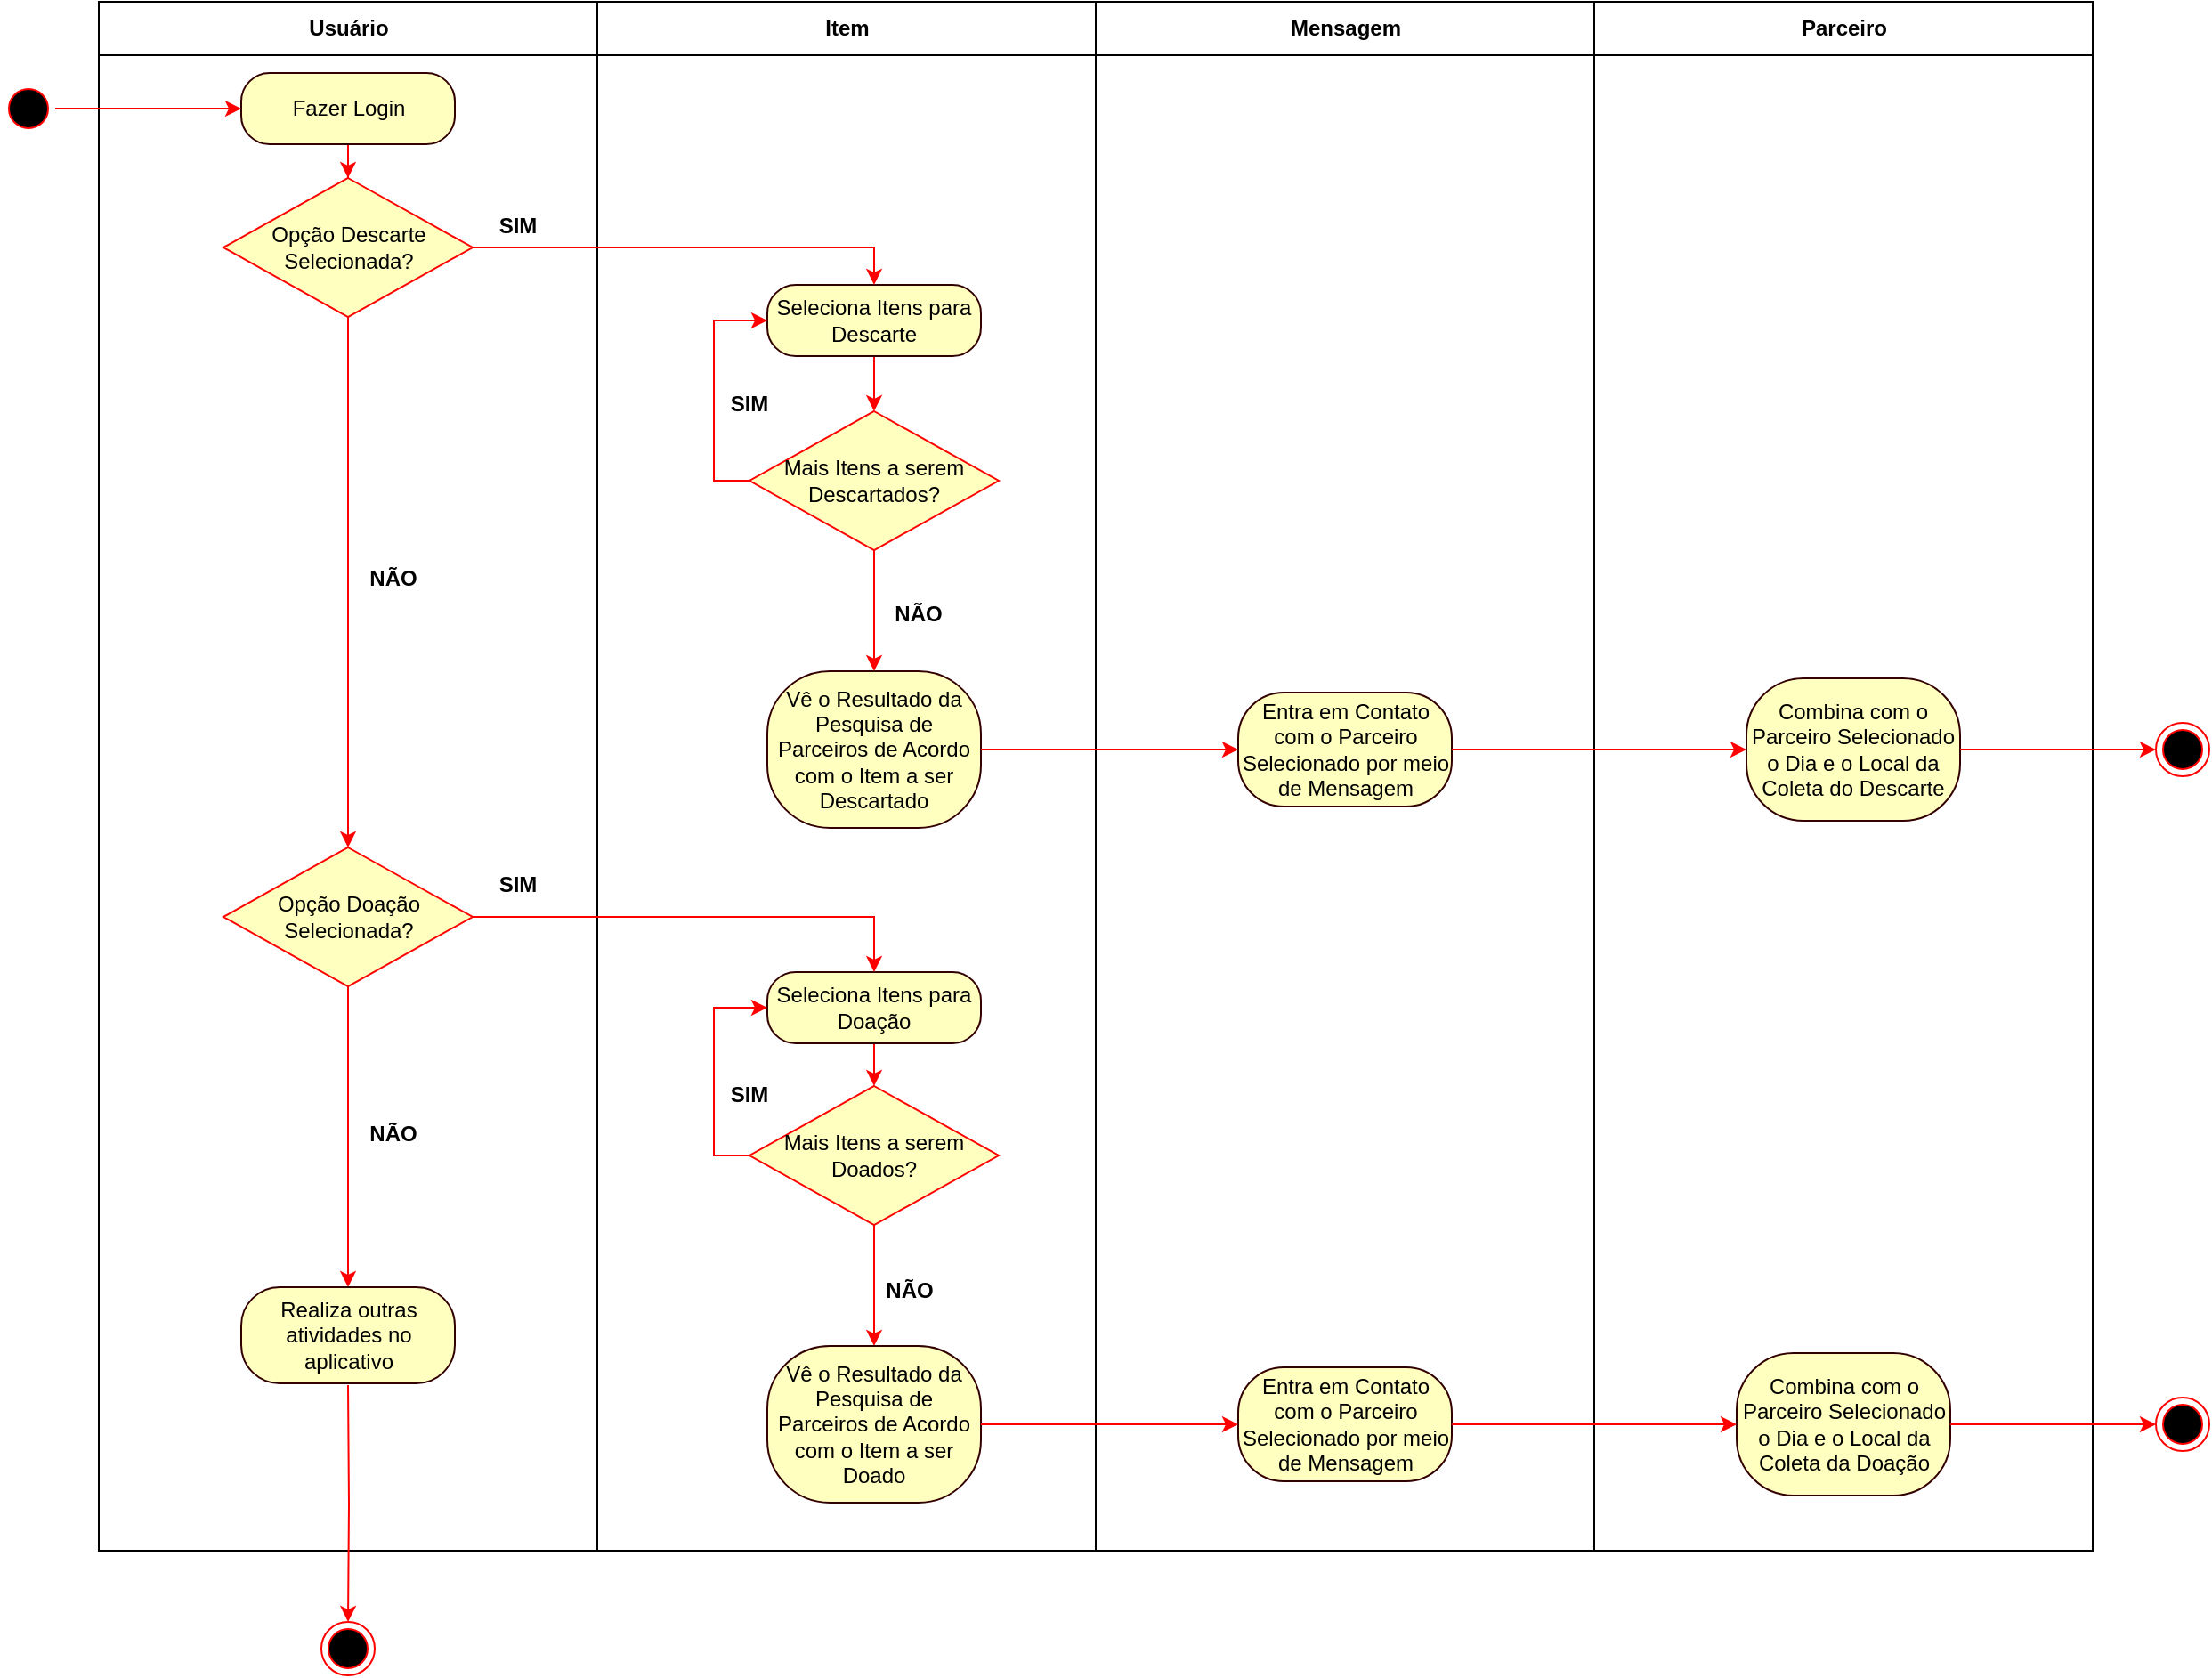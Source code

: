 <mxfile version="14.9.6" type="device"><diagram name="Page-1" id="e7e014a7-5840-1c2e-5031-d8a46d1fe8dd"><mxGraphModel dx="1551" dy="894" grid="1" gridSize="10" guides="1" tooltips="1" connect="1" arrows="1" fold="1" page="1" pageScale="1" pageWidth="1169" pageHeight="826" background="none" math="0" shadow="0"><root><mxCell id="0"/><mxCell id="1" parent="0"/><mxCell id="2" value="Usuário" style="swimlane;whiteSpace=wrap;startSize=30;" parent="1" vertex="1"><mxGeometry x="144.5" y="70" width="280" height="870" as="geometry"/></mxCell><mxCell id="MFmt_6JgQ-bCsHsBNtuS-58" style="edgeStyle=orthogonalEdgeStyle;rounded=0;orthogonalLoop=1;jettySize=auto;html=1;strokeColor=#FF0000;" edge="1" parent="2" source="MFmt_6JgQ-bCsHsBNtuS-50" target="MFmt_6JgQ-bCsHsBNtuS-54"><mxGeometry relative="1" as="geometry"/></mxCell><mxCell id="MFmt_6JgQ-bCsHsBNtuS-50" value="Fazer Login" style="rounded=1;whiteSpace=wrap;html=1;arcSize=40;fontColor=#000000;fillColor=#ffffc0;strokeColor=#330000;" vertex="1" parent="2"><mxGeometry x="80" y="40" width="120" height="40" as="geometry"/></mxCell><mxCell id="MFmt_6JgQ-bCsHsBNtuS-83" style="edgeStyle=orthogonalEdgeStyle;rounded=0;orthogonalLoop=1;jettySize=auto;html=1;entryX=0.5;entryY=0;entryDx=0;entryDy=0;strokeColor=#FF0000;" edge="1" parent="2" source="MFmt_6JgQ-bCsHsBNtuS-54" target="MFmt_6JgQ-bCsHsBNtuS-57"><mxGeometry relative="1" as="geometry"/></mxCell><mxCell id="MFmt_6JgQ-bCsHsBNtuS-54" value="Opção Descarte Selecionada?" style="rhombus;whiteSpace=wrap;html=1;fillColor=#ffffc0;strokeColor=#ff0000;" vertex="1" parent="2"><mxGeometry x="70" y="99" width="140" height="78" as="geometry"/></mxCell><mxCell id="MFmt_6JgQ-bCsHsBNtuS-86" style="edgeStyle=orthogonalEdgeStyle;rounded=0;orthogonalLoop=1;jettySize=auto;html=1;strokeColor=#FF0000;" edge="1" parent="2" source="MFmt_6JgQ-bCsHsBNtuS-57" target="MFmt_6JgQ-bCsHsBNtuS-84"><mxGeometry relative="1" as="geometry"><mxPoint x="140.5" y="599" as="targetPoint"/></mxGeometry></mxCell><mxCell id="MFmt_6JgQ-bCsHsBNtuS-57" value="Opção Doação Selecionada?" style="rhombus;whiteSpace=wrap;html=1;fillColor=#ffffc0;strokeColor=#ff0000;" vertex="1" parent="2"><mxGeometry x="70" y="475" width="140" height="78" as="geometry"/></mxCell><mxCell id="MFmt_6JgQ-bCsHsBNtuS-88" style="edgeStyle=orthogonalEdgeStyle;rounded=0;orthogonalLoop=1;jettySize=auto;html=1;strokeColor=#FF0000;" edge="1" parent="2" target="MFmt_6JgQ-bCsHsBNtuS-87"><mxGeometry relative="1" as="geometry"><mxPoint x="140.0" y="777" as="sourcePoint"/></mxGeometry></mxCell><mxCell id="MFmt_6JgQ-bCsHsBNtuS-84" value="Realiza outras atividades no aplicativo" style="rounded=1;whiteSpace=wrap;html=1;arcSize=40;fontColor=#000000;fillColor=#ffffc0;strokeColor=#330000;" vertex="1" parent="2"><mxGeometry x="80" y="722" width="120" height="54" as="geometry"/></mxCell><mxCell id="MFmt_6JgQ-bCsHsBNtuS-115" value="NÃO" style="text;align=center;fontStyle=1;verticalAlign=middle;spacingLeft=3;spacingRight=3;strokeColor=none;rotatable=0;points=[[0,0.5],[1,0.5]];portConstraint=eastwest;fillColor=none;" vertex="1" parent="2"><mxGeometry x="145.5" y="310" width="40" height="26" as="geometry"/></mxCell><mxCell id="3" value="Item" style="swimlane;whiteSpace=wrap;startSize=30;" parent="1" vertex="1"><mxGeometry x="424.5" y="70" width="280" height="870" as="geometry"/></mxCell><mxCell id="MFmt_6JgQ-bCsHsBNtuS-68" style="edgeStyle=orthogonalEdgeStyle;rounded=0;orthogonalLoop=1;jettySize=auto;html=1;entryX=0.5;entryY=0;entryDx=0;entryDy=0;strokeColor=#FF0000;" edge="1" parent="3" source="MFmt_6JgQ-bCsHsBNtuS-59" target="MFmt_6JgQ-bCsHsBNtuS-64"><mxGeometry relative="1" as="geometry"/></mxCell><mxCell id="MFmt_6JgQ-bCsHsBNtuS-59" value="Seleciona Itens para Descarte" style="rounded=1;whiteSpace=wrap;html=1;arcSize=40;fontColor=#000000;fillColor=#ffffc0;strokeColor=#330000;" vertex="1" parent="3"><mxGeometry x="95.5" y="159" width="120" height="40" as="geometry"/></mxCell><mxCell id="MFmt_6JgQ-bCsHsBNtuS-67" style="edgeStyle=orthogonalEdgeStyle;rounded=0;orthogonalLoop=1;jettySize=auto;html=1;entryX=0;entryY=0.5;entryDx=0;entryDy=0;exitX=0;exitY=0.5;exitDx=0;exitDy=0;strokeColor=#FF0000;" edge="1" parent="3" source="MFmt_6JgQ-bCsHsBNtuS-64" target="MFmt_6JgQ-bCsHsBNtuS-59"><mxGeometry relative="1" as="geometry"/></mxCell><mxCell id="MFmt_6JgQ-bCsHsBNtuS-71" style="edgeStyle=orthogonalEdgeStyle;rounded=0;orthogonalLoop=1;jettySize=auto;html=1;entryX=0.5;entryY=0;entryDx=0;entryDy=0;strokeColor=#FF0000;" edge="1" parent="3" source="MFmt_6JgQ-bCsHsBNtuS-64" target="MFmt_6JgQ-bCsHsBNtuS-69"><mxGeometry relative="1" as="geometry"/></mxCell><mxCell id="MFmt_6JgQ-bCsHsBNtuS-64" value="Mais Itens a serem Descartados?" style="rhombus;whiteSpace=wrap;html=1;fillColor=#ffffc0;strokeColor=#ff0000;" vertex="1" parent="3"><mxGeometry x="85.5" y="230" width="140" height="78" as="geometry"/></mxCell><mxCell id="MFmt_6JgQ-bCsHsBNtuS-69" value="Vê o Resultado da Pesquisa de Parceiros de Acordo com o Item a ser Descartado" style="rounded=1;whiteSpace=wrap;html=1;arcSize=40;fontColor=#000000;fillColor=#ffffc0;strokeColor=#330000;" vertex="1" parent="3"><mxGeometry x="95.5" y="376" width="120" height="88" as="geometry"/></mxCell><mxCell id="MFmt_6JgQ-bCsHsBNtuS-119" value="SIM" style="text;align=center;fontStyle=1;verticalAlign=middle;spacingLeft=3;spacingRight=3;strokeColor=none;rotatable=0;points=[[0,0.5],[1,0.5]];portConstraint=eastwest;fillColor=none;" vertex="1" parent="3"><mxGeometry x="65.5" y="600" width="40" height="26" as="geometry"/></mxCell><mxCell id="MFmt_6JgQ-bCsHsBNtuS-118" value="SIM" style="text;align=center;fontStyle=1;verticalAlign=middle;spacingLeft=3;spacingRight=3;strokeColor=none;rotatable=0;points=[[0,0.5],[1,0.5]];portConstraint=eastwest;fillColor=none;" vertex="1" parent="3"><mxGeometry x="65.5" y="212" width="40" height="26" as="geometry"/></mxCell><mxCell id="MFmt_6JgQ-bCsHsBNtuS-120" value="NÃO" style="text;align=center;fontStyle=1;verticalAlign=middle;spacingLeft=3;spacingRight=3;strokeColor=none;rotatable=0;points=[[0,0.5],[1,0.5]];portConstraint=eastwest;fillColor=none;" vertex="1" parent="3"><mxGeometry x="160.5" y="330" width="40" height="26" as="geometry"/></mxCell><mxCell id="MFmt_6JgQ-bCsHsBNtuS-121" value="NÃO" style="text;align=center;fontStyle=1;verticalAlign=middle;spacingLeft=3;spacingRight=3;strokeColor=none;rotatable=0;points=[[0,0.5],[1,0.5]];portConstraint=eastwest;fillColor=none;" vertex="1" parent="3"><mxGeometry x="155.5" y="710" width="40" height="26" as="geometry"/></mxCell><mxCell id="4" value="Mensagem" style="swimlane;whiteSpace=wrap;startSize=30;" parent="1" vertex="1"><mxGeometry x="704.5" y="70" width="280" height="870" as="geometry"/></mxCell><mxCell id="MFmt_6JgQ-bCsHsBNtuS-72" value="Entra em Contato com o Parceiro Selecionado por meio de Mensagem" style="rounded=1;whiteSpace=wrap;html=1;arcSize=40;fontColor=#000000;fillColor=#ffffc0;strokeColor=#330000;" vertex="1" parent="4"><mxGeometry x="80" y="388" width="120" height="64" as="geometry"/></mxCell><mxCell id="MFmt_6JgQ-bCsHsBNtuS-123" value="Entra em Contato com o Parceiro Selecionado por meio de Mensagem" style="rounded=1;whiteSpace=wrap;html=1;arcSize=40;fontColor=#000000;fillColor=#ffffc0;strokeColor=#330000;" vertex="1" parent="4"><mxGeometry x="80" y="767" width="120" height="64" as="geometry"/></mxCell><mxCell id="MFmt_6JgQ-bCsHsBNtuS-42" value="Parceiro" style="swimlane;whiteSpace=wrap;startSize=30;" vertex="1" parent="1"><mxGeometry x="984.5" y="70" width="280" height="870" as="geometry"/></mxCell><mxCell id="MFmt_6JgQ-bCsHsBNtuS-77" value="Combina com o Parceiro Selecionado o Dia e o Local da Coleta do Descarte" style="rounded=1;whiteSpace=wrap;html=1;arcSize=40;fontColor=#000000;fillColor=#ffffc0;strokeColor=#330000;" vertex="1" parent="MFmt_6JgQ-bCsHsBNtuS-42"><mxGeometry x="85.5" y="380" width="120" height="80" as="geometry"/></mxCell><mxCell id="MFmt_6JgQ-bCsHsBNtuS-124" value="Combina com o Parceiro Selecionado o Dia e o Local da Coleta da Doação" style="rounded=1;whiteSpace=wrap;html=1;arcSize=40;fontColor=#000000;fillColor=#ffffc0;strokeColor=#330000;" vertex="1" parent="MFmt_6JgQ-bCsHsBNtuS-42"><mxGeometry x="80" y="759" width="120" height="80" as="geometry"/></mxCell><mxCell id="MFmt_6JgQ-bCsHsBNtuS-46" value="" style="ellipse;shape=endState;fillColor=#000000;strokeColor=#ff0000" vertex="1" parent="1"><mxGeometry x="1300" y="475" width="30" height="30" as="geometry"/></mxCell><mxCell id="5" value="" style="ellipse;shape=startState;fillColor=#000000;strokeColor=#ff0000;" parent="1" vertex="1"><mxGeometry x="90" y="115" width="30" height="30" as="geometry"/></mxCell><mxCell id="MFmt_6JgQ-bCsHsBNtuS-53" style="edgeStyle=orthogonalEdgeStyle;rounded=0;orthogonalLoop=1;jettySize=auto;html=1;strokeColor=#FF0000;" edge="1" parent="1" source="5" target="MFmt_6JgQ-bCsHsBNtuS-50"><mxGeometry relative="1" as="geometry"/></mxCell><mxCell id="MFmt_6JgQ-bCsHsBNtuS-75" style="edgeStyle=orthogonalEdgeStyle;rounded=0;orthogonalLoop=1;jettySize=auto;html=1;exitX=1;exitY=0.5;exitDx=0;exitDy=0;strokeColor=#FF0000;" edge="1" parent="1" source="MFmt_6JgQ-bCsHsBNtuS-69" target="MFmt_6JgQ-bCsHsBNtuS-72"><mxGeometry relative="1" as="geometry"/></mxCell><mxCell id="MFmt_6JgQ-bCsHsBNtuS-76" style="edgeStyle=orthogonalEdgeStyle;rounded=0;orthogonalLoop=1;jettySize=auto;html=1;entryX=0.5;entryY=0;entryDx=0;entryDy=0;strokeColor=#FF0000;" edge="1" parent="1" source="MFmt_6JgQ-bCsHsBNtuS-54" target="MFmt_6JgQ-bCsHsBNtuS-59"><mxGeometry relative="1" as="geometry"/></mxCell><mxCell id="MFmt_6JgQ-bCsHsBNtuS-79" style="edgeStyle=orthogonalEdgeStyle;rounded=0;orthogonalLoop=1;jettySize=auto;html=1;entryX=0;entryY=0.5;entryDx=0;entryDy=0;strokeColor=#FF0000;" edge="1" parent="1" source="MFmt_6JgQ-bCsHsBNtuS-72" target="MFmt_6JgQ-bCsHsBNtuS-77"><mxGeometry relative="1" as="geometry"/></mxCell><mxCell id="MFmt_6JgQ-bCsHsBNtuS-81" style="edgeStyle=orthogonalEdgeStyle;rounded=0;orthogonalLoop=1;jettySize=auto;html=1;strokeColor=#FF0000;" edge="1" parent="1" source="MFmt_6JgQ-bCsHsBNtuS-77" target="MFmt_6JgQ-bCsHsBNtuS-46"><mxGeometry relative="1" as="geometry"/></mxCell><mxCell id="MFmt_6JgQ-bCsHsBNtuS-98" style="edgeStyle=orthogonalEdgeStyle;rounded=0;orthogonalLoop=1;jettySize=auto;html=1;entryX=0.5;entryY=0;entryDx=0;entryDy=0;strokeColor=#FF0000;" edge="1" parent="1" source="MFmt_6JgQ-bCsHsBNtuS-99" target="MFmt_6JgQ-bCsHsBNtuS-102"><mxGeometry relative="1" as="geometry"/></mxCell><mxCell id="MFmt_6JgQ-bCsHsBNtuS-99" value="Seleciona Itens para Doação" style="rounded=1;whiteSpace=wrap;html=1;arcSize=40;fontColor=#000000;fillColor=#ffffc0;strokeColor=#330000;" vertex="1" parent="1"><mxGeometry x="520" y="615" width="120" height="40" as="geometry"/></mxCell><mxCell id="MFmt_6JgQ-bCsHsBNtuS-100" style="edgeStyle=orthogonalEdgeStyle;rounded=0;orthogonalLoop=1;jettySize=auto;html=1;entryX=0;entryY=0.5;entryDx=0;entryDy=0;exitX=0;exitY=0.5;exitDx=0;exitDy=0;strokeColor=#FF0000;" edge="1" parent="1" source="MFmt_6JgQ-bCsHsBNtuS-102" target="MFmt_6JgQ-bCsHsBNtuS-99"><mxGeometry relative="1" as="geometry"/></mxCell><mxCell id="MFmt_6JgQ-bCsHsBNtuS-101" style="edgeStyle=orthogonalEdgeStyle;rounded=0;orthogonalLoop=1;jettySize=auto;html=1;entryX=0.5;entryY=0;entryDx=0;entryDy=0;strokeColor=#FF0000;" edge="1" parent="1" source="MFmt_6JgQ-bCsHsBNtuS-102" target="MFmt_6JgQ-bCsHsBNtuS-103"><mxGeometry relative="1" as="geometry"/></mxCell><mxCell id="MFmt_6JgQ-bCsHsBNtuS-102" value="Mais Itens a serem Doados?" style="rhombus;whiteSpace=wrap;html=1;fillColor=#ffffc0;strokeColor=#ff0000;" vertex="1" parent="1"><mxGeometry x="510" y="679" width="140" height="78" as="geometry"/></mxCell><mxCell id="MFmt_6JgQ-bCsHsBNtuS-103" value="Vê o Resultado da Pesquisa de Parceiros de Acordo com o Item a ser Doado" style="rounded=1;whiteSpace=wrap;html=1;arcSize=40;fontColor=#000000;fillColor=#ffffc0;strokeColor=#330000;" vertex="1" parent="1"><mxGeometry x="520" y="825" width="120" height="88" as="geometry"/></mxCell><mxCell id="MFmt_6JgQ-bCsHsBNtuS-106" value="" style="ellipse;shape=endState;fillColor=#000000;strokeColor=#ff0000" vertex="1" parent="1"><mxGeometry x="1300" y="854" width="30" height="30" as="geometry"/></mxCell><mxCell id="MFmt_6JgQ-bCsHsBNtuS-107" style="edgeStyle=orthogonalEdgeStyle;rounded=0;orthogonalLoop=1;jettySize=auto;html=1;exitX=1;exitY=0.5;exitDx=0;exitDy=0;strokeColor=#FF0000;" edge="1" parent="1" source="MFmt_6JgQ-bCsHsBNtuS-103" target="MFmt_6JgQ-bCsHsBNtuS-123"><mxGeometry relative="1" as="geometry"><mxPoint x="784.5" y="869" as="targetPoint"/></mxGeometry></mxCell><mxCell id="MFmt_6JgQ-bCsHsBNtuS-108" style="edgeStyle=orthogonalEdgeStyle;rounded=0;orthogonalLoop=1;jettySize=auto;html=1;entryX=0;entryY=0.5;entryDx=0;entryDy=0;strokeColor=#FF0000;" edge="1" parent="1" source="MFmt_6JgQ-bCsHsBNtuS-123" target="MFmt_6JgQ-bCsHsBNtuS-124"><mxGeometry relative="1" as="geometry"><mxPoint x="904.5" y="869" as="sourcePoint"/><mxPoint x="1070" y="869" as="targetPoint"/></mxGeometry></mxCell><mxCell id="MFmt_6JgQ-bCsHsBNtuS-109" style="edgeStyle=orthogonalEdgeStyle;rounded=0;orthogonalLoop=1;jettySize=auto;html=1;strokeColor=#FF0000;exitX=1;exitY=0.5;exitDx=0;exitDy=0;" edge="1" parent="1" source="MFmt_6JgQ-bCsHsBNtuS-124" target="MFmt_6JgQ-bCsHsBNtuS-106"><mxGeometry relative="1" as="geometry"><mxPoint x="1190" y="869" as="sourcePoint"/></mxGeometry></mxCell><mxCell id="MFmt_6JgQ-bCsHsBNtuS-110" style="edgeStyle=orthogonalEdgeStyle;rounded=0;orthogonalLoop=1;jettySize=auto;html=1;entryX=0.5;entryY=0;entryDx=0;entryDy=0;strokeColor=#FF0000;" edge="1" parent="1" source="MFmt_6JgQ-bCsHsBNtuS-57" target="MFmt_6JgQ-bCsHsBNtuS-99"><mxGeometry relative="1" as="geometry"/></mxCell><mxCell id="MFmt_6JgQ-bCsHsBNtuS-114" value="SIM" style="text;align=center;fontStyle=1;verticalAlign=middle;spacingLeft=3;spacingRight=3;strokeColor=none;rotatable=0;points=[[0,0.5],[1,0.5]];portConstraint=eastwest;fillColor=none;" vertex="1" parent="1"><mxGeometry x="360" y="182" width="40" height="26" as="geometry"/></mxCell><mxCell id="MFmt_6JgQ-bCsHsBNtuS-116" value="SIM" style="text;align=center;fontStyle=1;verticalAlign=middle;spacingLeft=3;spacingRight=3;strokeColor=none;rotatable=0;points=[[0,0.5],[1,0.5]];portConstraint=eastwest;fillColor=none;" vertex="1" parent="1"><mxGeometry x="360" y="552" width="40" height="26" as="geometry"/></mxCell><mxCell id="MFmt_6JgQ-bCsHsBNtuS-117" value="NÃO" style="text;align=center;fontStyle=1;verticalAlign=middle;spacingLeft=3;spacingRight=3;strokeColor=none;rotatable=0;points=[[0,0.5],[1,0.5]];portConstraint=eastwest;fillColor=none;" vertex="1" parent="1"><mxGeometry x="290" y="692" width="40" height="26" as="geometry"/></mxCell><mxCell id="MFmt_6JgQ-bCsHsBNtuS-87" value="" style="ellipse;html=1;shape=endState;fillColor=#000000;strokeColor=#ff0000;" vertex="1" parent="1"><mxGeometry x="269.5" y="980" width="30" height="30" as="geometry"/></mxCell></root></mxGraphModel></diagram></mxfile>